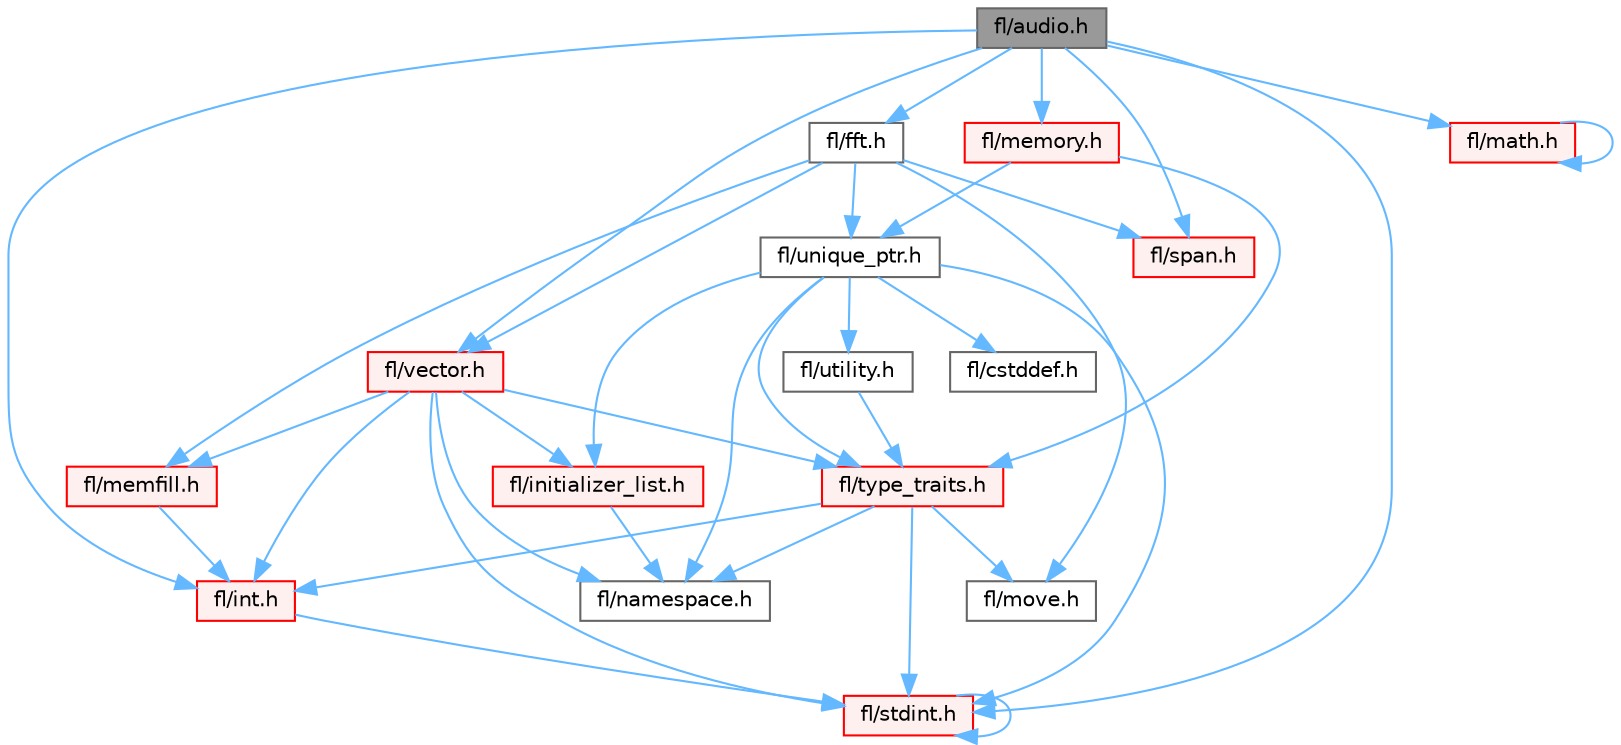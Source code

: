 digraph "fl/audio.h"
{
 // INTERACTIVE_SVG=YES
 // LATEX_PDF_SIZE
  bgcolor="transparent";
  edge [fontname=Helvetica,fontsize=10,labelfontname=Helvetica,labelfontsize=10];
  node [fontname=Helvetica,fontsize=10,shape=box,height=0.2,width=0.4];
  Node1 [id="Node000001",label="fl/audio.h",height=0.2,width=0.4,color="gray40", fillcolor="grey60", style="filled", fontcolor="black",tooltip=" "];
  Node1 -> Node2 [id="edge1_Node000001_Node000002",color="steelblue1",style="solid",tooltip=" "];
  Node2 [id="Node000002",label="fl/fft.h",height=0.2,width=0.4,color="grey40", fillcolor="white", style="filled",URL="$d7/d76/fft_8h.html",tooltip=" "];
  Node2 -> Node3 [id="edge2_Node000002_Node000003",color="steelblue1",style="solid",tooltip=" "];
  Node3 [id="Node000003",label="fl/unique_ptr.h",height=0.2,width=0.4,color="grey40", fillcolor="white", style="filled",URL="$da/d4b/unique__ptr_8h.html",tooltip=" "];
  Node3 -> Node4 [id="edge3_Node000003_Node000004",color="steelblue1",style="solid",tooltip=" "];
  Node4 [id="Node000004",label="fl/namespace.h",height=0.2,width=0.4,color="grey40", fillcolor="white", style="filled",URL="$df/d2a/namespace_8h.html",tooltip="Implements the FastLED namespace macros."];
  Node3 -> Node5 [id="edge4_Node000003_Node000005",color="steelblue1",style="solid",tooltip=" "];
  Node5 [id="Node000005",label="fl/type_traits.h",height=0.2,width=0.4,color="red", fillcolor="#FFF0F0", style="filled",URL="$df/d63/type__traits_8h.html",tooltip=" "];
  Node5 -> Node9 [id="edge5_Node000005_Node000009",color="steelblue1",style="solid",tooltip=" "];
  Node9 [id="Node000009",label="fl/stdint.h",height=0.2,width=0.4,color="red", fillcolor="#FFF0F0", style="filled",URL="$df/dd8/stdint_8h.html",tooltip=" "];
  Node9 -> Node9 [id="edge6_Node000009_Node000009",color="steelblue1",style="solid",tooltip=" "];
  Node5 -> Node4 [id="edge7_Node000005_Node000004",color="steelblue1",style="solid",tooltip=" "];
  Node5 -> Node19 [id="edge8_Node000005_Node000019",color="steelblue1",style="solid",tooltip=" "];
  Node19 [id="Node000019",label="fl/move.h",height=0.2,width=0.4,color="grey40", fillcolor="white", style="filled",URL="$d9/d83/move_8h.html",tooltip=" "];
  Node5 -> Node8 [id="edge9_Node000005_Node000008",color="steelblue1",style="solid",tooltip=" "];
  Node8 [id="Node000008",label="fl/int.h",height=0.2,width=0.4,color="red", fillcolor="#FFF0F0", style="filled",URL="$d3/d7e/int_8h.html",tooltip=" "];
  Node8 -> Node9 [id="edge10_Node000008_Node000009",color="steelblue1",style="solid",tooltip=" "];
  Node3 -> Node38 [id="edge11_Node000003_Node000038",color="steelblue1",style="solid",tooltip=" "];
  Node38 [id="Node000038",label="fl/utility.h",height=0.2,width=0.4,color="grey40", fillcolor="white", style="filled",URL="$d5/d47/utility_8h.html",tooltip=" "];
  Node38 -> Node5 [id="edge12_Node000038_Node000005",color="steelblue1",style="solid",tooltip=" "];
  Node3 -> Node9 [id="edge13_Node000003_Node000009",color="steelblue1",style="solid",tooltip=" "];
  Node3 -> Node34 [id="edge14_Node000003_Node000034",color="steelblue1",style="solid",tooltip=" "];
  Node34 [id="Node000034",label="fl/cstddef.h",height=0.2,width=0.4,color="grey40", fillcolor="white", style="filled",URL="$d7/d84/cstddef_8h.html",tooltip=" "];
  Node3 -> Node46 [id="edge15_Node000003_Node000046",color="steelblue1",style="solid",tooltip=" "];
  Node46 [id="Node000046",label="fl/initializer_list.h",height=0.2,width=0.4,color="red", fillcolor="#FFF0F0", style="filled",URL="$d6/d23/initializer__list_8h.html",tooltip=" "];
  Node46 -> Node4 [id="edge16_Node000046_Node000004",color="steelblue1",style="solid",tooltip=" "];
  Node2 -> Node49 [id="edge17_Node000002_Node000049",color="steelblue1",style="solid",tooltip=" "];
  Node49 [id="Node000049",label="fl/span.h",height=0.2,width=0.4,color="red", fillcolor="#FFF0F0", style="filled",URL="$d4/d7a/span_8h.html",tooltip=" "];
  Node2 -> Node44 [id="edge18_Node000002_Node000044",color="steelblue1",style="solid",tooltip=" "];
  Node44 [id="Node000044",label="fl/vector.h",height=0.2,width=0.4,color="red", fillcolor="#FFF0F0", style="filled",URL="$d6/d68/vector_8h.html",tooltip=" "];
  Node44 -> Node9 [id="edge19_Node000044_Node000009",color="steelblue1",style="solid",tooltip=" "];
  Node44 -> Node8 [id="edge20_Node000044_Node000008",color="steelblue1",style="solid",tooltip=" "];
  Node44 -> Node46 [id="edge21_Node000044_Node000046",color="steelblue1",style="solid",tooltip=" "];
  Node44 -> Node27 [id="edge22_Node000044_Node000027",color="steelblue1",style="solid",tooltip=" "];
  Node27 [id="Node000027",label="fl/memfill.h",height=0.2,width=0.4,color="red", fillcolor="#FFF0F0", style="filled",URL="$d0/dda/memfill_8h.html",tooltip=" "];
  Node27 -> Node8 [id="edge23_Node000027_Node000008",color="steelblue1",style="solid",tooltip=" "];
  Node44 -> Node4 [id="edge24_Node000044_Node000004",color="steelblue1",style="solid",tooltip=" "];
  Node44 -> Node5 [id="edge25_Node000044_Node000005",color="steelblue1",style="solid",tooltip=" "];
  Node2 -> Node19 [id="edge26_Node000002_Node000019",color="steelblue1",style="solid",tooltip=" "];
  Node2 -> Node27 [id="edge27_Node000002_Node000027",color="steelblue1",style="solid",tooltip=" "];
  Node1 -> Node13 [id="edge28_Node000001_Node000013",color="steelblue1",style="solid",tooltip=" "];
  Node13 [id="Node000013",label="fl/math.h",height=0.2,width=0.4,color="red", fillcolor="#FFF0F0", style="filled",URL="$df/db1/math_8h.html",tooltip=" "];
  Node13 -> Node13 [id="edge29_Node000013_Node000013",color="steelblue1",style="solid",tooltip=" "];
  Node1 -> Node20 [id="edge30_Node000001_Node000020",color="steelblue1",style="solid",tooltip=" "];
  Node20 [id="Node000020",label="fl/memory.h",height=0.2,width=0.4,color="red", fillcolor="#FFF0F0", style="filled",URL="$dc/d18/memory_8h.html",tooltip=" "];
  Node20 -> Node3 [id="edge31_Node000020_Node000003",color="steelblue1",style="solid",tooltip=" "];
  Node20 -> Node5 [id="edge32_Node000020_Node000005",color="steelblue1",style="solid",tooltip=" "];
  Node1 -> Node49 [id="edge33_Node000001_Node000049",color="steelblue1",style="solid",tooltip=" "];
  Node1 -> Node44 [id="edge34_Node000001_Node000044",color="steelblue1",style="solid",tooltip=" "];
  Node1 -> Node8 [id="edge35_Node000001_Node000008",color="steelblue1",style="solid",tooltip=" "];
  Node1 -> Node9 [id="edge36_Node000001_Node000009",color="steelblue1",style="solid",tooltip=" "];
}
